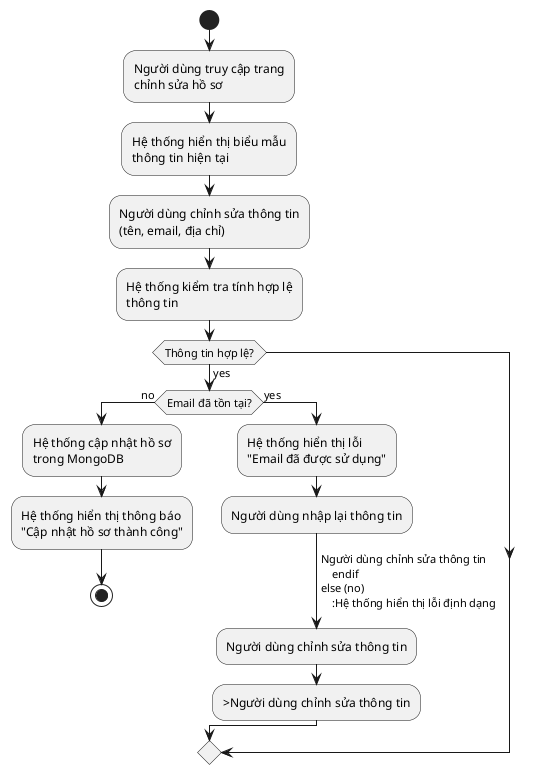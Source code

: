 @startuml
start
:Người dùng truy cập trang\nchỉnh sửa hồ sơ;
:Hệ thống hiển thị biểu mẫu\nthông tin hiện tại;
:Người dùng chỉnh sửa thông tin\n(tên, email, địa chỉ);
:Hệ thống kiểm tra tính hợp lệ\nthông tin;

if (Thông tin hợp lệ?) then (yes)
    if (Email đã tồn tại?) then (no)
        :Hệ thống cập nhật hồ sơ\ntrong MongoDB;
        :Hệ thống hiển thị thông báo\n"Cập nhật hồ sơ thành công";
        stop
    else (yes)
        :Hệ thống hiển thị lỗi\n"Email đã được sử dụng";
        :Người dùng nhập lại thông tin;
        ->Người dùng chỉnh sửa thông tin
    endif
else (no)
    :Hệ thống hiển thị lỗi định dạng;
    :Người dùng chỉnh sửa thông tin;
    ->Người dùng chỉnh sửa thông tin
endif

@enduml